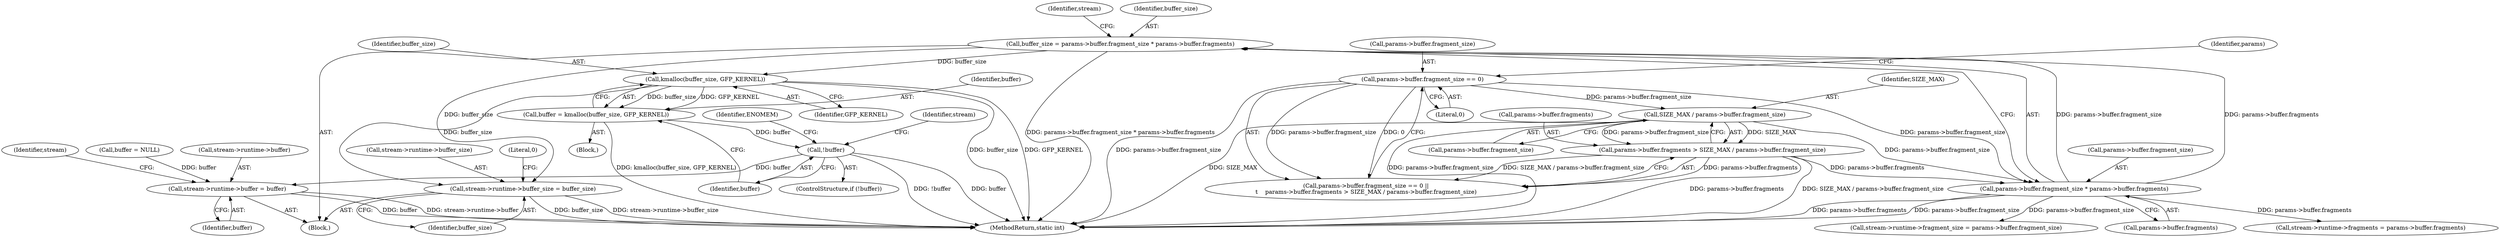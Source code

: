 digraph "0_linux_b35cc8225845112a616e3a2266d2fde5ab13d3ab@API" {
"1000159" [label="(Call,kmalloc(buffer_size, GFP_KERNEL))"];
"1000132" [label="(Call,buffer_size = params->buffer.fragment_size * params->buffer.fragments)"];
"1000134" [label="(Call,params->buffer.fragment_size * params->buffer.fragments)"];
"1000109" [label="(Call,params->buffer.fragment_size == 0)"];
"1000122" [label="(Call,SIZE_MAX / params->buffer.fragment_size)"];
"1000116" [label="(Call,params->buffer.fragments > SIZE_MAX / params->buffer.fragment_size)"];
"1000157" [label="(Call,buffer = kmalloc(buffer_size, GFP_KERNEL))"];
"1000163" [label="(Call,!buffer)"];
"1000190" [label="(Call,stream->runtime->buffer = buffer)"];
"1000197" [label="(Call,stream->runtime->buffer_size = buffer_size)"];
"1000109" [label="(Call,params->buffer.fragment_size == 0)"];
"1000115" [label="(Literal,0)"];
"1000116" [label="(Call,params->buffer.fragments > SIZE_MAX / params->buffer.fragment_size)"];
"1000110" [label="(Call,params->buffer.fragment_size)"];
"1000171" [label="(Identifier,stream)"];
"1000196" [label="(Identifier,buffer)"];
"1000203" [label="(Identifier,buffer_size)"];
"1000104" [label="(Block,)"];
"1000156" [label="(Block,)"];
"1000135" [label="(Call,params->buffer.fragment_size)"];
"1000119" [label="(Identifier,params)"];
"1000123" [label="(Identifier,SIZE_MAX)"];
"1000198" [label="(Call,stream->runtime->buffer_size)"];
"1000122" [label="(Call,SIZE_MAX / params->buffer.fragment_size)"];
"1000206" [label="(MethodReturn,static int)"];
"1000163" [label="(Call,!buffer)"];
"1000200" [label="(Identifier,stream)"];
"1000162" [label="(ControlStructure,if (!buffer))"];
"1000157" [label="(Call,buffer = kmalloc(buffer_size, GFP_KERNEL))"];
"1000190" [label="(Call,stream->runtime->buffer = buffer)"];
"1000148" [label="(Identifier,stream)"];
"1000160" [label="(Identifier,buffer_size)"];
"1000117" [label="(Call,params->buffer.fragments)"];
"1000152" [label="(Call,buffer = NULL)"];
"1000167" [label="(Identifier,ENOMEM)"];
"1000197" [label="(Call,stream->runtime->buffer_size = buffer_size)"];
"1000164" [label="(Identifier,buffer)"];
"1000205" [label="(Literal,0)"];
"1000168" [label="(Call,stream->runtime->fragment_size = params->buffer.fragment_size)"];
"1000158" [label="(Identifier,buffer)"];
"1000132" [label="(Call,buffer_size = params->buffer.fragment_size * params->buffer.fragments)"];
"1000140" [label="(Call,params->buffer.fragments)"];
"1000124" [label="(Call,params->buffer.fragment_size)"];
"1000179" [label="(Call,stream->runtime->fragments = params->buffer.fragments)"];
"1000159" [label="(Call,kmalloc(buffer_size, GFP_KERNEL))"];
"1000133" [label="(Identifier,buffer_size)"];
"1000108" [label="(Call,params->buffer.fragment_size == 0 ||\n\t    params->buffer.fragments > SIZE_MAX / params->buffer.fragment_size)"];
"1000134" [label="(Call,params->buffer.fragment_size * params->buffer.fragments)"];
"1000191" [label="(Call,stream->runtime->buffer)"];
"1000161" [label="(Identifier,GFP_KERNEL)"];
"1000159" -> "1000157"  [label="AST: "];
"1000159" -> "1000161"  [label="CFG: "];
"1000160" -> "1000159"  [label="AST: "];
"1000161" -> "1000159"  [label="AST: "];
"1000157" -> "1000159"  [label="CFG: "];
"1000159" -> "1000206"  [label="DDG: buffer_size"];
"1000159" -> "1000206"  [label="DDG: GFP_KERNEL"];
"1000159" -> "1000157"  [label="DDG: buffer_size"];
"1000159" -> "1000157"  [label="DDG: GFP_KERNEL"];
"1000132" -> "1000159"  [label="DDG: buffer_size"];
"1000159" -> "1000197"  [label="DDG: buffer_size"];
"1000132" -> "1000104"  [label="AST: "];
"1000132" -> "1000134"  [label="CFG: "];
"1000133" -> "1000132"  [label="AST: "];
"1000134" -> "1000132"  [label="AST: "];
"1000148" -> "1000132"  [label="CFG: "];
"1000132" -> "1000206"  [label="DDG: params->buffer.fragment_size * params->buffer.fragments"];
"1000134" -> "1000132"  [label="DDG: params->buffer.fragment_size"];
"1000134" -> "1000132"  [label="DDG: params->buffer.fragments"];
"1000132" -> "1000197"  [label="DDG: buffer_size"];
"1000134" -> "1000140"  [label="CFG: "];
"1000135" -> "1000134"  [label="AST: "];
"1000140" -> "1000134"  [label="AST: "];
"1000134" -> "1000206"  [label="DDG: params->buffer.fragments"];
"1000134" -> "1000206"  [label="DDG: params->buffer.fragment_size"];
"1000109" -> "1000134"  [label="DDG: params->buffer.fragment_size"];
"1000122" -> "1000134"  [label="DDG: params->buffer.fragment_size"];
"1000116" -> "1000134"  [label="DDG: params->buffer.fragments"];
"1000134" -> "1000168"  [label="DDG: params->buffer.fragment_size"];
"1000134" -> "1000179"  [label="DDG: params->buffer.fragments"];
"1000109" -> "1000108"  [label="AST: "];
"1000109" -> "1000115"  [label="CFG: "];
"1000110" -> "1000109"  [label="AST: "];
"1000115" -> "1000109"  [label="AST: "];
"1000119" -> "1000109"  [label="CFG: "];
"1000108" -> "1000109"  [label="CFG: "];
"1000109" -> "1000206"  [label="DDG: params->buffer.fragment_size"];
"1000109" -> "1000108"  [label="DDG: params->buffer.fragment_size"];
"1000109" -> "1000108"  [label="DDG: 0"];
"1000109" -> "1000122"  [label="DDG: params->buffer.fragment_size"];
"1000122" -> "1000116"  [label="AST: "];
"1000122" -> "1000124"  [label="CFG: "];
"1000123" -> "1000122"  [label="AST: "];
"1000124" -> "1000122"  [label="AST: "];
"1000116" -> "1000122"  [label="CFG: "];
"1000122" -> "1000206"  [label="DDG: SIZE_MAX"];
"1000122" -> "1000206"  [label="DDG: params->buffer.fragment_size"];
"1000122" -> "1000116"  [label="DDG: SIZE_MAX"];
"1000122" -> "1000116"  [label="DDG: params->buffer.fragment_size"];
"1000116" -> "1000108"  [label="AST: "];
"1000117" -> "1000116"  [label="AST: "];
"1000108" -> "1000116"  [label="CFG: "];
"1000116" -> "1000206"  [label="DDG: SIZE_MAX / params->buffer.fragment_size"];
"1000116" -> "1000206"  [label="DDG: params->buffer.fragments"];
"1000116" -> "1000108"  [label="DDG: params->buffer.fragments"];
"1000116" -> "1000108"  [label="DDG: SIZE_MAX / params->buffer.fragment_size"];
"1000157" -> "1000156"  [label="AST: "];
"1000158" -> "1000157"  [label="AST: "];
"1000164" -> "1000157"  [label="CFG: "];
"1000157" -> "1000206"  [label="DDG: kmalloc(buffer_size, GFP_KERNEL)"];
"1000157" -> "1000163"  [label="DDG: buffer"];
"1000163" -> "1000162"  [label="AST: "];
"1000163" -> "1000164"  [label="CFG: "];
"1000164" -> "1000163"  [label="AST: "];
"1000167" -> "1000163"  [label="CFG: "];
"1000171" -> "1000163"  [label="CFG: "];
"1000163" -> "1000206"  [label="DDG: buffer"];
"1000163" -> "1000206"  [label="DDG: !buffer"];
"1000163" -> "1000190"  [label="DDG: buffer"];
"1000190" -> "1000104"  [label="AST: "];
"1000190" -> "1000196"  [label="CFG: "];
"1000191" -> "1000190"  [label="AST: "];
"1000196" -> "1000190"  [label="AST: "];
"1000200" -> "1000190"  [label="CFG: "];
"1000190" -> "1000206"  [label="DDG: stream->runtime->buffer"];
"1000190" -> "1000206"  [label="DDG: buffer"];
"1000152" -> "1000190"  [label="DDG: buffer"];
"1000197" -> "1000104"  [label="AST: "];
"1000197" -> "1000203"  [label="CFG: "];
"1000198" -> "1000197"  [label="AST: "];
"1000203" -> "1000197"  [label="AST: "];
"1000205" -> "1000197"  [label="CFG: "];
"1000197" -> "1000206"  [label="DDG: buffer_size"];
"1000197" -> "1000206"  [label="DDG: stream->runtime->buffer_size"];
}
